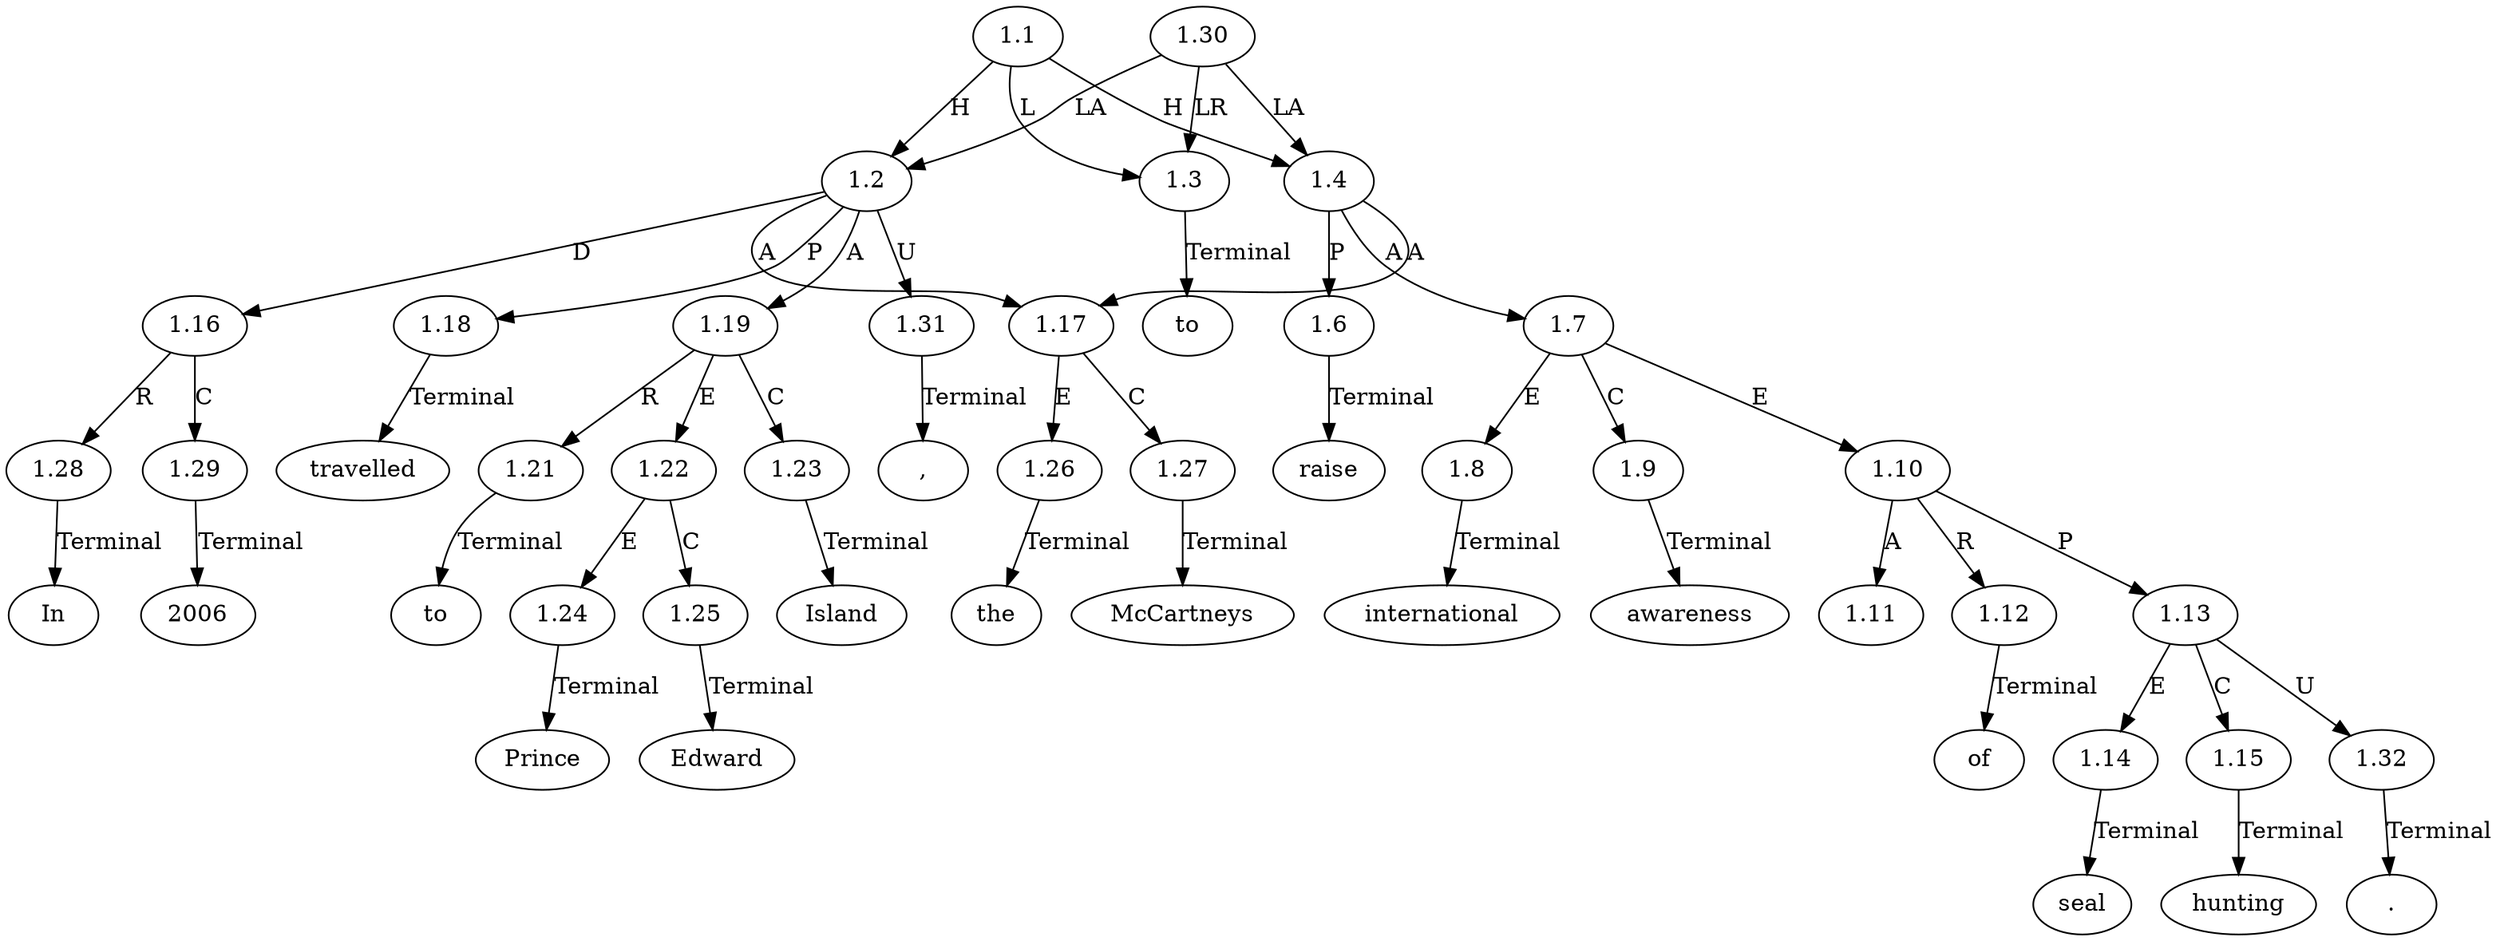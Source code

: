// Graph
digraph {
	0.1 [label=In ordering=out]
	0.10 [label=Island ordering=out]
	0.11 [label=to ordering=out]
	0.12 [label=raise ordering=out]
	0.13 [label=international ordering=out]
	0.14 [label=awareness ordering=out]
	0.15 [label=of ordering=out]
	0.16 [label=seal ordering=out]
	0.17 [label=hunting ordering=out]
	0.18 [label="." ordering=out]
	0.2 [label=2006 ordering=out]
	0.3 [label="," ordering=out]
	0.4 [label=the ordering=out]
	0.5 [label=McCartneys ordering=out]
	0.6 [label=travelled ordering=out]
	0.7 [label=to ordering=out]
	0.8 [label=Prince ordering=out]
	0.9 [label=Edward ordering=out]
	1.1 [label=1.1 ordering=out]
	1.2 [label=1.2 ordering=out]
	1.3 [label=1.3 ordering=out]
	1.4 [label=1.4 ordering=out]
	1.6 [label=1.6 ordering=out]
	1.7 [label=1.7 ordering=out]
	1.8 [label=1.8 ordering=out]
	1.9 [label=1.9 ordering=out]
	1.10 [label=1.10 ordering=out]
	1.11 [label=1.11 ordering=out]
	1.12 [label=1.12 ordering=out]
	1.13 [label=1.13 ordering=out]
	1.14 [label=1.14 ordering=out]
	1.15 [label=1.15 ordering=out]
	1.16 [label=1.16 ordering=out]
	1.17 [label=1.17 ordering=out]
	1.18 [label=1.18 ordering=out]
	1.19 [label=1.19 ordering=out]
	1.21 [label=1.21 ordering=out]
	1.22 [label=1.22 ordering=out]
	1.23 [label=1.23 ordering=out]
	1.24 [label=1.24 ordering=out]
	1.25 [label=1.25 ordering=out]
	1.26 [label=1.26 ordering=out]
	1.27 [label=1.27 ordering=out]
	1.28 [label=1.28 ordering=out]
	1.29 [label=1.29 ordering=out]
	1.30 [label=1.30 ordering=out]
	1.31 [label=1.31 ordering=out]
	1.32 [label=1.32 ordering=out]
	1.1 -> 1.2 [label=H ordering=out]
	1.1 -> 1.3 [label=L ordering=out]
	1.1 -> 1.4 [label=H ordering=out]
	1.2 -> 1.16 [label=D ordering=out]
	1.2 -> 1.17 [label=A ordering=out]
	1.2 -> 1.18 [label=P ordering=out]
	1.2 -> 1.19 [label=A ordering=out]
	1.2 -> 1.31 [label=U ordering=out]
	1.3 -> 0.11 [label=Terminal ordering=out]
	1.4 -> 1.6 [label=P ordering=out]
	1.4 -> 1.7 [label=A ordering=out]
	1.4 -> 1.17 [label=A ordering=out]
	1.6 -> 0.12 [label=Terminal ordering=out]
	1.7 -> 1.8 [label=E ordering=out]
	1.7 -> 1.9 [label=C ordering=out]
	1.7 -> 1.10 [label=E ordering=out]
	1.8 -> 0.13 [label=Terminal ordering=out]
	1.9 -> 0.14 [label=Terminal ordering=out]
	1.10 -> 1.11 [label=A ordering=out]
	1.10 -> 1.12 [label=R ordering=out]
	1.10 -> 1.13 [label=P ordering=out]
	1.12 -> 0.15 [label=Terminal ordering=out]
	1.13 -> 1.14 [label=E ordering=out]
	1.13 -> 1.15 [label=C ordering=out]
	1.13 -> 1.32 [label=U ordering=out]
	1.14 -> 0.16 [label=Terminal ordering=out]
	1.15 -> 0.17 [label=Terminal ordering=out]
	1.16 -> 1.28 [label=R ordering=out]
	1.16 -> 1.29 [label=C ordering=out]
	1.17 -> 1.26 [label=E ordering=out]
	1.17 -> 1.27 [label=C ordering=out]
	1.18 -> 0.6 [label=Terminal ordering=out]
	1.19 -> 1.21 [label=R ordering=out]
	1.19 -> 1.22 [label=E ordering=out]
	1.19 -> 1.23 [label=C ordering=out]
	1.21 -> 0.7 [label=Terminal ordering=out]
	1.22 -> 1.24 [label=E ordering=out]
	1.22 -> 1.25 [label=C ordering=out]
	1.23 -> 0.10 [label=Terminal ordering=out]
	1.24 -> 0.8 [label=Terminal ordering=out]
	1.25 -> 0.9 [label=Terminal ordering=out]
	1.26 -> 0.4 [label=Terminal ordering=out]
	1.27 -> 0.5 [label=Terminal ordering=out]
	1.28 -> 0.1 [label=Terminal ordering=out]
	1.29 -> 0.2 [label=Terminal ordering=out]
	1.30 -> 1.2 [label=LA ordering=out]
	1.30 -> 1.3 [label=LR ordering=out]
	1.30 -> 1.4 [label=LA ordering=out]
	1.31 -> 0.3 [label=Terminal ordering=out]
	1.32 -> 0.18 [label=Terminal ordering=out]
}
